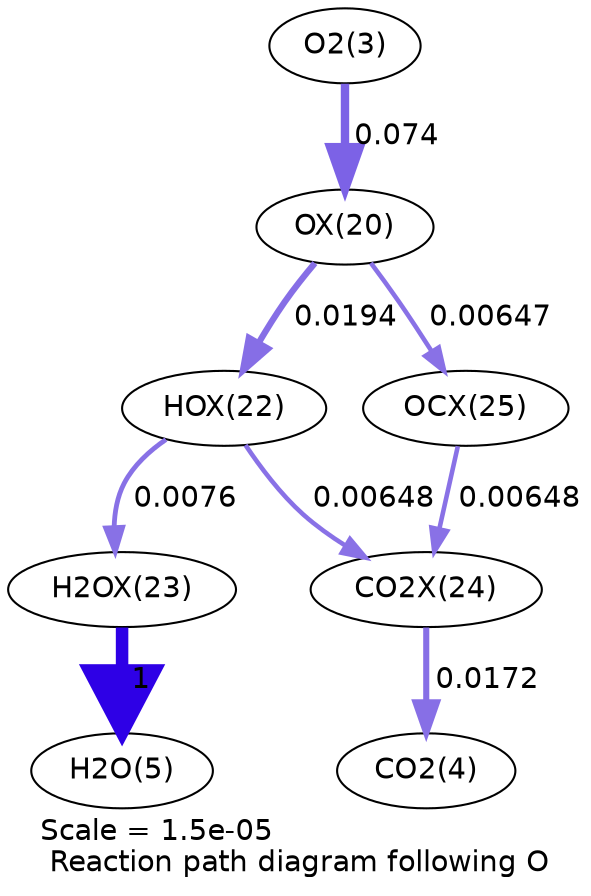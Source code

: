 digraph reaction_paths {
center=1;
s5 -> s38[fontname="Helvetica", penwidth=4.03, arrowsize=2.02, color="0.7, 0.574, 0.9"
, label=" 0.074"];
s38 -> s40[fontname="Helvetica", penwidth=3.02, arrowsize=1.51, color="0.7, 0.519, 0.9"
, label=" 0.0194"];
s38 -> s43[fontname="Helvetica", penwidth=2.2, arrowsize=1.1, color="0.7, 0.506, 0.9"
, label=" 0.00647"];
s40 -> s41[fontname="Helvetica", penwidth=2.32, arrowsize=1.16, color="0.7, 0.508, 0.9"
, label=" 0.0076"];
s40 -> s42[fontname="Helvetica", penwidth=2.2, arrowsize=1.1, color="0.7, 0.506, 0.9"
, label=" 0.00648"];
s41 -> s7[fontname="Helvetica", penwidth=6, arrowsize=3, color="0.7, 1.5, 0.9"
, label=" 1"];
s43 -> s42[fontname="Helvetica", penwidth=2.2, arrowsize=1.1, color="0.7, 0.506, 0.9"
, label=" 0.00648"];
s42 -> s6[fontname="Helvetica", penwidth=2.93, arrowsize=1.47, color="0.7, 0.517, 0.9"
, label=" 0.0172"];
s5 [ fontname="Helvetica", label="O2(3)"];
s6 [ fontname="Helvetica", label="CO2(4)"];
s7 [ fontname="Helvetica", label="H2O(5)"];
s38 [ fontname="Helvetica", label="OX(20)"];
s40 [ fontname="Helvetica", label="HOX(22)"];
s41 [ fontname="Helvetica", label="H2OX(23)"];
s42 [ fontname="Helvetica", label="CO2X(24)"];
s43 [ fontname="Helvetica", label="OCX(25)"];
 label = "Scale = 1.5e-05\l Reaction path diagram following O";
 fontname = "Helvetica";
}

